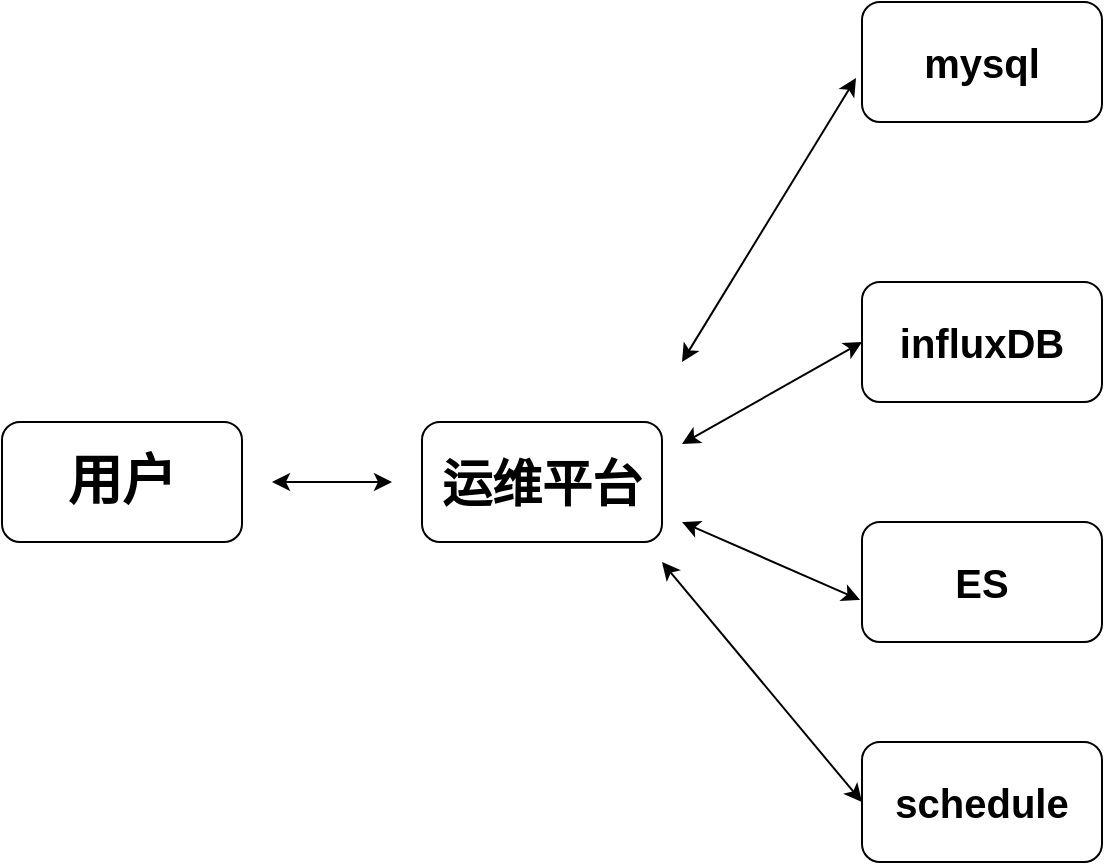 <mxfile version="11.1.4" type="github"><diagram id="zeBDB3JAZSdNzuiDZFrc" name="Page-1"><mxGraphModel dx="1406" dy="747" grid="0" gridSize="10" guides="1" tooltips="1" connect="1" arrows="1" fold="1" page="1" pageScale="1" pageWidth="827" pageHeight="1169" math="0" shadow="0"><root><mxCell id="0"/><mxCell id="1" parent="0"/><mxCell id="NXZOKG0gejpxlPrPE1Cz-13" value="&lt;b&gt;&lt;font style=&quot;font-size: 27px&quot;&gt;用户&lt;/font&gt;&lt;/b&gt;" style="rounded=1;whiteSpace=wrap;html=1;" parent="1" vertex="1"><mxGeometry x="130" y="290" width="120" height="60" as="geometry"/></mxCell><mxCell id="NXZOKG0gejpxlPrPE1Cz-16" value="&lt;b&gt;&lt;font style=&quot;font-size: 25px&quot;&gt;运维平台&lt;/font&gt;&lt;/b&gt;" style="rounded=1;whiteSpace=wrap;html=1;" parent="1" vertex="1"><mxGeometry x="340" y="290" width="120" height="60" as="geometry"/></mxCell><mxCell id="NXZOKG0gejpxlPrPE1Cz-23" value="&lt;font style=&quot;font-size: 20px&quot;&gt;&lt;b&gt;mysql&lt;/b&gt;&lt;/font&gt;" style="rounded=1;whiteSpace=wrap;html=1;" parent="1" vertex="1"><mxGeometry x="560" y="80" width="120" height="60" as="geometry"/></mxCell><mxCell id="NXZOKG0gejpxlPrPE1Cz-24" value="&lt;b&gt;&lt;font style=&quot;font-size: 20px&quot;&gt;ES&lt;/font&gt;&lt;/b&gt;" style="rounded=1;whiteSpace=wrap;html=1;" parent="1" vertex="1"><mxGeometry x="560" y="340" width="120" height="60" as="geometry"/></mxCell><mxCell id="NXZOKG0gejpxlPrPE1Cz-25" value="&lt;b&gt;&lt;font style=&quot;font-size: 20px&quot;&gt;influxDB&lt;/font&gt;&lt;/b&gt;" style="rounded=1;whiteSpace=wrap;html=1;" parent="1" vertex="1"><mxGeometry x="560" y="220" width="120" height="60" as="geometry"/></mxCell><mxCell id="NXZOKG0gejpxlPrPE1Cz-26" value="&lt;b&gt;&lt;font style=&quot;font-size: 20px&quot;&gt;schedule&lt;/font&gt;&lt;/b&gt;" style="rounded=1;whiteSpace=wrap;html=1;" parent="1" vertex="1"><mxGeometry x="560" y="450" width="120" height="60" as="geometry"/></mxCell><mxCell id="NXZOKG0gejpxlPrPE1Cz-27" value="" style="endArrow=classic;startArrow=classic;html=1;" parent="1" edge="1"><mxGeometry width="50" height="50" relative="1" as="geometry"><mxPoint x="265" y="320" as="sourcePoint"/><mxPoint x="325" y="320" as="targetPoint"/><Array as="points"><mxPoint x="285" y="320"/></Array></mxGeometry></mxCell><mxCell id="NXZOKG0gejpxlPrPE1Cz-28" value="" style="endArrow=classic;startArrow=classic;html=1;entryX=-0.025;entryY=0.633;entryDx=0;entryDy=0;entryPerimeter=0;" parent="1" target="NXZOKG0gejpxlPrPE1Cz-23" edge="1"><mxGeometry width="50" height="50" relative="1" as="geometry"><mxPoint x="470" y="260" as="sourcePoint"/><mxPoint x="550" y="130" as="targetPoint"/><Array as="points"/></mxGeometry></mxCell><mxCell id="NXZOKG0gejpxlPrPE1Cz-29" value="" style="endArrow=classic;startArrow=classic;html=1;entryX=0;entryY=0.5;entryDx=0;entryDy=0;" parent="1" target="NXZOKG0gejpxlPrPE1Cz-25" edge="1"><mxGeometry width="50" height="50" relative="1" as="geometry"><mxPoint x="470" y="301" as="sourcePoint"/><mxPoint x="540" y="250" as="targetPoint"/><Array as="points"/></mxGeometry></mxCell><mxCell id="NXZOKG0gejpxlPrPE1Cz-30" value="" style="endArrow=classic;startArrow=classic;html=1;entryX=-0.008;entryY=0.65;entryDx=0;entryDy=0;entryPerimeter=0;" parent="1" target="NXZOKG0gejpxlPrPE1Cz-24" edge="1"><mxGeometry width="50" height="50" relative="1" as="geometry"><mxPoint x="470" y="340" as="sourcePoint"/><mxPoint x="550" y="375" as="targetPoint"/><Array as="points"/></mxGeometry></mxCell><mxCell id="NXZOKG0gejpxlPrPE1Cz-31" value="" style="endArrow=classic;startArrow=classic;html=1;entryX=0;entryY=0.5;entryDx=0;entryDy=0;" parent="1" target="NXZOKG0gejpxlPrPE1Cz-26" edge="1"><mxGeometry width="50" height="50" relative="1" as="geometry"><mxPoint x="460" y="360" as="sourcePoint"/><mxPoint x="550" y="470" as="targetPoint"/><Array as="points"/></mxGeometry></mxCell></root></mxGraphModel></diagram><diagram id="O43XoD3yAEjZqL32dxVJ" name="Page-2"><mxGraphModel dx="1406" dy="747" grid="0" gridSize="10" guides="1" tooltips="1" connect="1" arrows="1" fold="1" page="1" pageScale="1" pageWidth="827" pageHeight="1169" math="0" shadow="0"><root><mxCell id="ZfflAA-7iXbEC7sj1l0z-0"/><mxCell id="ZfflAA-7iXbEC7sj1l0z-1" parent="ZfflAA-7iXbEC7sj1l0z-0"/><mxCell id="ZfflAA-7iXbEC7sj1l0z-11" value="" style="edgeStyle=orthogonalEdgeStyle;rounded=0;orthogonalLoop=1;jettySize=auto;html=1;" edge="1" parent="ZfflAA-7iXbEC7sj1l0z-1" source="ZfflAA-7iXbEC7sj1l0z-2" target="ZfflAA-7iXbEC7sj1l0z-10"><mxGeometry relative="1" as="geometry"/></mxCell><mxCell id="ZfflAA-7iXbEC7sj1l0z-2" value="&lt;b&gt;&lt;font style=&quot;font-size: 15px&quot;&gt;Docker启动&lt;/font&gt;&lt;/b&gt;" style="rounded=1;whiteSpace=wrap;html=1;" vertex="1" parent="ZfflAA-7iXbEC7sj1l0z-1"><mxGeometry x="8" y="310" width="90" height="60" as="geometry"/></mxCell><mxCell id="ZfflAA-7iXbEC7sj1l0z-10" value="&lt;b&gt;&lt;font style=&quot;font-size: 15px&quot;&gt;配置文件选择清洗模式&lt;/font&gt;&lt;/b&gt;" style="rounded=1;whiteSpace=wrap;html=1;" vertex="1" parent="ZfflAA-7iXbEC7sj1l0z-1"><mxGeometry x="128" y="310" width="100" height="60" as="geometry"/></mxCell><mxCell id="ZfflAA-7iXbEC7sj1l0z-14" value="&lt;b&gt;&lt;font style=&quot;font-size: 15px&quot;&gt;ES&lt;/font&gt;&lt;/b&gt;" style="shape=cylinder;whiteSpace=wrap;html=1;boundedLbl=1;backgroundOutline=1;" vertex="1" parent="ZfflAA-7iXbEC7sj1l0z-1"><mxGeometry x="298" y="230" width="60" height="80" as="geometry"/></mxCell><mxCell id="ZfflAA-7iXbEC7sj1l0z-16" value="&lt;b&gt;&lt;font style=&quot;font-size: 15px&quot;&gt;Kafka&lt;/font&gt;&lt;/b&gt;" style="shape=cylinder;whiteSpace=wrap;html=1;boundedLbl=1;backgroundOutline=1;" vertex="1" parent="ZfflAA-7iXbEC7sj1l0z-1"><mxGeometry x="298" y="370" width="60" height="80" as="geometry"/></mxCell><mxCell id="ZfflAA-7iXbEC7sj1l0z-18" value="" style="endArrow=classic;html=1;exitX=0.617;exitY=-0.033;exitDx=0;exitDy=0;exitPerimeter=0;entryX=-0.05;entryY=0.388;entryDx=0;entryDy=0;entryPerimeter=0;" edge="1" parent="ZfflAA-7iXbEC7sj1l0z-1" source="ZfflAA-7iXbEC7sj1l0z-10" target="ZfflAA-7iXbEC7sj1l0z-14"><mxGeometry width="50" height="50" relative="1" as="geometry"><mxPoint x="218" y="290" as="sourcePoint"/><mxPoint x="268" y="240" as="targetPoint"/></mxGeometry></mxCell><mxCell id="ZfflAA-7iXbEC7sj1l0z-19" value="" style="endArrow=classic;html=1;entryX=0;entryY=0.7;entryDx=0;entryDy=0;" edge="1" parent="ZfflAA-7iXbEC7sj1l0z-1" target="ZfflAA-7iXbEC7sj1l0z-16"><mxGeometry width="50" height="50" relative="1" as="geometry"><mxPoint x="188" y="370" as="sourcePoint"/><mxPoint x="248" y="420" as="targetPoint"/></mxGeometry></mxCell><mxCell id="ZfflAA-7iXbEC7sj1l0z-20" value="&lt;b&gt;&lt;font style=&quot;font-size: 15px&quot;&gt;离线模式&lt;/font&gt;&lt;/b&gt;" style="text;html=1;strokeColor=none;fillColor=none;align=center;verticalAlign=middle;whiteSpace=wrap;rounded=0;" vertex="1" parent="ZfflAA-7iXbEC7sj1l0z-1"><mxGeometry x="180.5" y="250" width="70" height="40" as="geometry"/></mxCell><mxCell id="ZfflAA-7iXbEC7sj1l0z-21" value="&lt;b&gt;&lt;font style=&quot;font-size: 15px&quot;&gt;实时模式&lt;/font&gt;&lt;/b&gt;" style="text;html=1;strokeColor=none;fillColor=none;align=center;verticalAlign=middle;whiteSpace=wrap;rounded=0;" vertex="1" parent="ZfflAA-7iXbEC7sj1l0z-1"><mxGeometry x="183" y="410" width="65" height="30" as="geometry"/></mxCell><mxCell id="ZfflAA-7iXbEC7sj1l0z-29" style="edgeStyle=orthogonalEdgeStyle;rounded=0;orthogonalLoop=1;jettySize=auto;html=1;exitX=1;exitY=0.5;exitDx=0;exitDy=0;entryX=0;entryY=0.5;entryDx=0;entryDy=0;" edge="1" parent="ZfflAA-7iXbEC7sj1l0z-1" source="ZfflAA-7iXbEC7sj1l0z-22" target="ZfflAA-7iXbEC7sj1l0z-23"><mxGeometry relative="1" as="geometry"/></mxCell><mxCell id="ZfflAA-7iXbEC7sj1l0z-22" value="&lt;b&gt;&lt;font style=&quot;font-size: 15px&quot;&gt;Redis&lt;/font&gt;&lt;/b&gt;" style="shape=cylinder;whiteSpace=wrap;html=1;boundedLbl=1;backgroundOutline=1;" vertex="1" parent="ZfflAA-7iXbEC7sj1l0z-1"><mxGeometry x="448" y="300" width="60" height="80" as="geometry"/></mxCell><mxCell id="ZfflAA-7iXbEC7sj1l0z-33" style="edgeStyle=orthogonalEdgeStyle;rounded=0;orthogonalLoop=1;jettySize=auto;html=1;exitX=1;exitY=0.5;exitDx=0;exitDy=0;entryX=0;entryY=0.5;entryDx=0;entryDy=0;" edge="1" parent="ZfflAA-7iXbEC7sj1l0z-1" source="ZfflAA-7iXbEC7sj1l0z-23" target="ZfflAA-7iXbEC7sj1l0z-31"><mxGeometry relative="1" as="geometry"/></mxCell><mxCell id="ZfflAA-7iXbEC7sj1l0z-23" value="&lt;b&gt;&lt;font style=&quot;font-size: 15px&quot;&gt;Mysql&lt;/font&gt;&lt;/b&gt;" style="shape=cylinder;whiteSpace=wrap;html=1;boundedLbl=1;backgroundOutline=1;" vertex="1" parent="ZfflAA-7iXbEC7sj1l0z-1"><mxGeometry x="598" y="300" width="60" height="80" as="geometry"/></mxCell><mxCell id="ZfflAA-7iXbEC7sj1l0z-24" value="" style="endArrow=classic;html=1;entryX=-0.033;entryY=0.6;entryDx=0;entryDy=0;entryPerimeter=0;" edge="1" parent="ZfflAA-7iXbEC7sj1l0z-1" target="ZfflAA-7iXbEC7sj1l0z-22"><mxGeometry width="50" height="50" relative="1" as="geometry"><mxPoint x="356" y="435" as="sourcePoint"/><mxPoint x="406" y="385" as="targetPoint"/></mxGeometry></mxCell><mxCell id="ZfflAA-7iXbEC7sj1l0z-25" value="" style="endArrow=classic;html=1;entryX=-0.033;entryY=0.388;entryDx=0;entryDy=0;entryPerimeter=0;" edge="1" parent="ZfflAA-7iXbEC7sj1l0z-1" target="ZfflAA-7iXbEC7sj1l0z-22"><mxGeometry width="50" height="50" relative="1" as="geometry"><mxPoint x="356" y="260" as="sourcePoint"/><mxPoint x="406" y="210" as="targetPoint"/></mxGeometry></mxCell><mxCell id="ZfflAA-7iXbEC7sj1l0z-26" value="&lt;b&gt;&lt;font style=&quot;font-size: 15px&quot;&gt;过滤去重&lt;/font&gt;&lt;/b&gt;" style="text;html=1;strokeColor=none;fillColor=none;align=center;verticalAlign=middle;whiteSpace=wrap;rounded=0;" vertex="1" parent="ZfflAA-7iXbEC7sj1l0z-1"><mxGeometry x="443" y="255" width="70" height="30" as="geometry"/></mxCell><mxCell id="ZfflAA-7iXbEC7sj1l0z-30" value="&lt;b&gt;&lt;font style=&quot;font-size: 17px&quot;&gt;写入&lt;/font&gt;&lt;/b&gt;" style="text;html=1;strokeColor=none;fillColor=none;align=center;verticalAlign=middle;whiteSpace=wrap;rounded=0;" vertex="1" parent="ZfflAA-7iXbEC7sj1l0z-1"><mxGeometry x="533" y="310" width="40" height="20" as="geometry"/></mxCell><mxCell id="ZfflAA-7iXbEC7sj1l0z-31" value="&lt;b&gt;&lt;font style=&quot;font-size: 15px&quot;&gt;发送清洗报告&lt;/font&gt;&lt;/b&gt;" style="rounded=1;whiteSpace=wrap;html=1;" vertex="1" parent="ZfflAA-7iXbEC7sj1l0z-1"><mxGeometry x="728" y="310" width="90" height="60" as="geometry"/></mxCell><mxCell id="ZfflAA-7iXbEC7sj1l0z-37" value="&lt;b&gt;&lt;font style=&quot;font-size: 16px&quot;&gt;定时清理过期数据&lt;/font&gt;&lt;/b&gt;" style="rounded=1;whiteSpace=wrap;html=1;" vertex="1" parent="ZfflAA-7iXbEC7sj1l0z-1"><mxGeometry x="503.5" y="501" width="99" height="60" as="geometry"/></mxCell><mxCell id="ZfflAA-7iXbEC7sj1l0z-39" value="" style="endArrow=classic;html=1;" edge="1" parent="ZfflAA-7iXbEC7sj1l0z-1"><mxGeometry width="50" height="50" relative="1" as="geometry"><mxPoint x="567" y="500" as="sourcePoint"/><mxPoint x="627" y="384" as="targetPoint"/></mxGeometry></mxCell><mxCell id="ZfflAA-7iXbEC7sj1l0z-40" value="" style="endArrow=classic;html=1;entryX=0.5;entryY=1;entryDx=0;entryDy=0;exitX=0.364;exitY=0.017;exitDx=0;exitDy=0;exitPerimeter=0;" edge="1" parent="ZfflAA-7iXbEC7sj1l0z-1" source="ZfflAA-7iXbEC7sj1l0z-37" target="ZfflAA-7iXbEC7sj1l0z-22"><mxGeometry width="50" height="50" relative="1" as="geometry"><mxPoint x="503" y="501" as="sourcePoint"/><mxPoint x="553" y="451" as="targetPoint"/></mxGeometry></mxCell></root></mxGraphModel></diagram></mxfile>